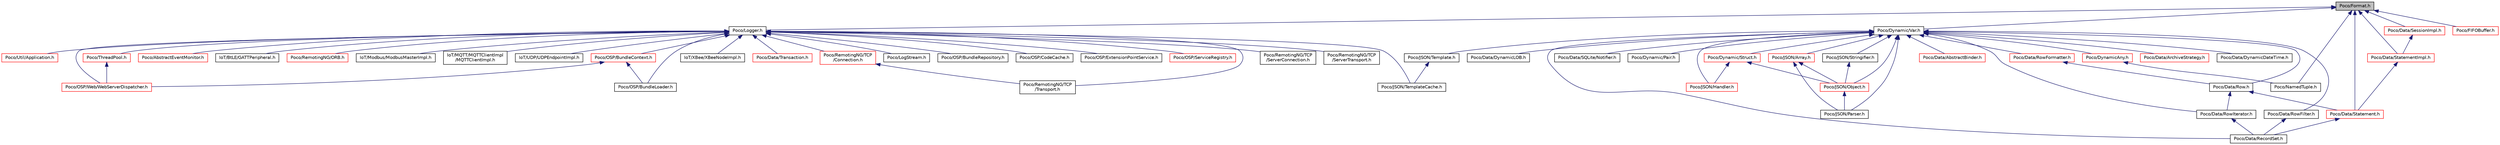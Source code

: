 digraph "Poco/Format.h"
{
 // LATEX_PDF_SIZE
  edge [fontname="Helvetica",fontsize="10",labelfontname="Helvetica",labelfontsize="10"];
  node [fontname="Helvetica",fontsize="10",shape=record];
  Node1 [label="Poco/Format.h",height=0.2,width=0.4,color="black", fillcolor="grey75", style="filled", fontcolor="black",tooltip=" "];
  Node1 -> Node2 [dir="back",color="midnightblue",fontsize="10",style="solid",fontname="Helvetica"];
  Node2 [label="Poco/Logger.h",height=0.2,width=0.4,color="black", fillcolor="white", style="filled",URL="$Logger_8h.html",tooltip=" "];
  Node2 -> Node3 [dir="back",color="midnightblue",fontsize="10",style="solid",fontname="Helvetica"];
  Node3 [label="Poco/ThreadPool.h",height=0.2,width=0.4,color="red", fillcolor="white", style="filled",URL="$ThreadPool_8h.html",tooltip=" "];
  Node3 -> Node255 [dir="back",color="midnightblue",fontsize="10",style="solid",fontname="Helvetica"];
  Node255 [label="Poco/OSP/Web/WebServerDispatcher.h",height=0.2,width=0.4,color="red", fillcolor="white", style="filled",URL="$WebServerDispatcher_8h.html",tooltip=" "];
  Node2 -> Node6 [dir="back",color="midnightblue",fontsize="10",style="solid",fontname="Helvetica"];
  Node6 [label="Poco/AbstractEventMonitor.h",height=0.2,width=0.4,color="red", fillcolor="white", style="filled",URL="$AbstractEventMonitor_8h.html",tooltip=" "];
  Node2 -> Node13 [dir="back",color="midnightblue",fontsize="10",style="solid",fontname="Helvetica"];
  Node13 [label="IoT/BtLE/GATTPeripheral.h",height=0.2,width=0.4,color="black", fillcolor="white", style="filled",URL="$GATTPeripheral_8h.html",tooltip=" "];
  Node2 -> Node32 [dir="back",color="midnightblue",fontsize="10",style="solid",fontname="Helvetica"];
  Node32 [label="Poco/RemotingNG/ORB.h",height=0.2,width=0.4,color="red", fillcolor="white", style="filled",URL="$ORB_8h.html",tooltip=" "];
  Node2 -> Node147 [dir="back",color="midnightblue",fontsize="10",style="solid",fontname="Helvetica"];
  Node147 [label="IoT/Modbus/ModbusMasterImpl.h",height=0.2,width=0.4,color="black", fillcolor="white", style="filled",URL="$ModbusMasterImpl_8h.html",tooltip=" "];
  Node2 -> Node216 [dir="back",color="midnightblue",fontsize="10",style="solid",fontname="Helvetica"];
  Node216 [label="IoT/MQTT/MQTTClientImpl\l/MQTTClientImpl.h",height=0.2,width=0.4,color="black", fillcolor="white", style="filled",URL="$MQTTClientImpl_8h.html",tooltip=" "];
  Node2 -> Node243 [dir="back",color="midnightblue",fontsize="10",style="solid",fontname="Helvetica"];
  Node243 [label="IoT/UDP/UDPEndpointImpl.h",height=0.2,width=0.4,color="black", fillcolor="white", style="filled",URL="$UDPEndpointImpl_8h.html",tooltip=" "];
  Node2 -> Node249 [dir="back",color="midnightblue",fontsize="10",style="solid",fontname="Helvetica"];
  Node249 [label="Poco/OSP/BundleContext.h",height=0.2,width=0.4,color="red", fillcolor="white", style="filled",URL="$BundleContext_8h.html",tooltip=" "];
  Node249 -> Node252 [dir="back",color="midnightblue",fontsize="10",style="solid",fontname="Helvetica"];
  Node252 [label="Poco/OSP/BundleLoader.h",height=0.2,width=0.4,color="black", fillcolor="white", style="filled",URL="$BundleLoader_8h.html",tooltip=" "];
  Node249 -> Node255 [dir="back",color="midnightblue",fontsize="10",style="solid",fontname="Helvetica"];
  Node2 -> Node321 [dir="back",color="midnightblue",fontsize="10",style="solid",fontname="Helvetica"];
  Node321 [label="IoT/XBee/XBeeNodeImpl.h",height=0.2,width=0.4,color="black", fillcolor="white", style="filled",URL="$XBeeNodeImpl_8h.html",tooltip=" "];
  Node2 -> Node400 [dir="back",color="midnightblue",fontsize="10",style="solid",fontname="Helvetica"];
  Node400 [label="Poco/Data/Transaction.h",height=0.2,width=0.4,color="red", fillcolor="white", style="filled",URL="$Transaction_8h.html",tooltip=" "];
  Node2 -> Node413 [dir="back",color="midnightblue",fontsize="10",style="solid",fontname="Helvetica"];
  Node413 [label="Poco/JSON/TemplateCache.h",height=0.2,width=0.4,color="black", fillcolor="white", style="filled",URL="$TemplateCache_8h.html",tooltip=" "];
  Node2 -> Node414 [dir="back",color="midnightblue",fontsize="10",style="solid",fontname="Helvetica"];
  Node414 [label="Poco/LogStream.h",height=0.2,width=0.4,color="black", fillcolor="white", style="filled",URL="$LogStream_8h.html",tooltip=" "];
  Node2 -> Node252 [dir="back",color="midnightblue",fontsize="10",style="solid",fontname="Helvetica"];
  Node2 -> Node264 [dir="back",color="midnightblue",fontsize="10",style="solid",fontname="Helvetica"];
  Node264 [label="Poco/OSP/BundleRepository.h",height=0.2,width=0.4,color="black", fillcolor="white", style="filled",URL="$BundleRepository_8h.html",tooltip=" "];
  Node2 -> Node415 [dir="back",color="midnightblue",fontsize="10",style="solid",fontname="Helvetica"];
  Node415 [label="Poco/OSP/CodeCache.h",height=0.2,width=0.4,color="black", fillcolor="white", style="filled",URL="$CodeCache_8h.html",tooltip=" "];
  Node2 -> Node269 [dir="back",color="midnightblue",fontsize="10",style="solid",fontname="Helvetica"];
  Node269 [label="Poco/OSP/ExtensionPointService.h",height=0.2,width=0.4,color="black", fillcolor="white", style="filled",URL="$ExtensionPointService_8h.html",tooltip=" "];
  Node2 -> Node379 [dir="back",color="midnightblue",fontsize="10",style="solid",fontname="Helvetica"];
  Node379 [label="Poco/OSP/ServiceRegistry.h",height=0.2,width=0.4,color="red", fillcolor="white", style="filled",URL="$ServiceRegistry_8h.html",tooltip=" "];
  Node2 -> Node255 [dir="back",color="midnightblue",fontsize="10",style="solid",fontname="Helvetica"];
  Node2 -> Node367 [dir="back",color="midnightblue",fontsize="10",style="solid",fontname="Helvetica"];
  Node367 [label="Poco/RemotingNG/TCP\l/Connection.h",height=0.2,width=0.4,color="red", fillcolor="white", style="filled",URL="$Connection_8h.html",tooltip=" "];
  Node367 -> Node372 [dir="back",color="midnightblue",fontsize="10",style="solid",fontname="Helvetica"];
  Node372 [label="Poco/RemotingNG/TCP\l/Transport.h",height=0.2,width=0.4,color="black", fillcolor="white", style="filled",URL="$TCP_2Transport_8h.html",tooltip=" "];
  Node2 -> Node352 [dir="back",color="midnightblue",fontsize="10",style="solid",fontname="Helvetica"];
  Node352 [label="Poco/RemotingNG/TCP\l/ServerConnection.h",height=0.2,width=0.4,color="black", fillcolor="white", style="filled",URL="$ServerConnection_8h.html",tooltip=" "];
  Node2 -> Node371 [dir="back",color="midnightblue",fontsize="10",style="solid",fontname="Helvetica"];
  Node371 [label="Poco/RemotingNG/TCP\l/ServerTransport.h",height=0.2,width=0.4,color="black", fillcolor="white", style="filled",URL="$TCP_2ServerTransport_8h.html",tooltip=" "];
  Node2 -> Node372 [dir="back",color="midnightblue",fontsize="10",style="solid",fontname="Helvetica"];
  Node2 -> Node279 [dir="back",color="midnightblue",fontsize="10",style="solid",fontname="Helvetica"];
  Node279 [label="Poco/Util/Application.h",height=0.2,width=0.4,color="red", fillcolor="white", style="filled",URL="$Application_8h.html",tooltip=" "];
  Node1 -> Node416 [dir="back",color="midnightblue",fontsize="10",style="solid",fontname="Helvetica"];
  Node416 [label="Poco/Dynamic/Var.h",height=0.2,width=0.4,color="black", fillcolor="white", style="filled",URL="$Var_8h.html",tooltip=" "];
  Node416 -> Node417 [dir="back",color="midnightblue",fontsize="10",style="solid",fontname="Helvetica"];
  Node417 [label="Poco/Data/AbstractBinder.h",height=0.2,width=0.4,color="red", fillcolor="white", style="filled",URL="$AbstractBinder_8h.html",tooltip=" "];
  Node416 -> Node428 [dir="back",color="midnightblue",fontsize="10",style="solid",fontname="Helvetica"];
  Node428 [label="Poco/Data/RowFormatter.h",height=0.2,width=0.4,color="red", fillcolor="white", style="filled",URL="$RowFormatter_8h.html",tooltip=" "];
  Node428 -> Node429 [dir="back",color="midnightblue",fontsize="10",style="solid",fontname="Helvetica"];
  Node429 [label="Poco/Data/Row.h",height=0.2,width=0.4,color="black", fillcolor="white", style="filled",URL="$Row_8h.html",tooltip=" "];
  Node429 -> Node396 [dir="back",color="midnightblue",fontsize="10",style="solid",fontname="Helvetica"];
  Node396 [label="Poco/Data/Statement.h",height=0.2,width=0.4,color="red", fillcolor="white", style="filled",URL="$Statement_8h.html",tooltip=" "];
  Node396 -> Node402 [dir="back",color="midnightblue",fontsize="10",style="solid",fontname="Helvetica"];
  Node402 [label="Poco/Data/RecordSet.h",height=0.2,width=0.4,color="black", fillcolor="white", style="filled",URL="$RecordSet_8h.html",tooltip=" "];
  Node429 -> Node430 [dir="back",color="midnightblue",fontsize="10",style="solid",fontname="Helvetica"];
  Node430 [label="Poco/Data/RowIterator.h",height=0.2,width=0.4,color="black", fillcolor="white", style="filled",URL="$RowIterator_8h.html",tooltip=" "];
  Node430 -> Node402 [dir="back",color="midnightblue",fontsize="10",style="solid",fontname="Helvetica"];
  Node416 -> Node429 [dir="back",color="midnightblue",fontsize="10",style="solid",fontname="Helvetica"];
  Node416 -> Node398 [dir="back",color="midnightblue",fontsize="10",style="solid",fontname="Helvetica"];
  Node398 [label="Poco/Data/ArchiveStrategy.h",height=0.2,width=0.4,color="red", fillcolor="white", style="filled",URL="$Data_2ArchiveStrategy_8h.html",tooltip=" "];
  Node416 -> Node432 [dir="back",color="midnightblue",fontsize="10",style="solid",fontname="Helvetica"];
  Node432 [label="Poco/Data/DynamicDateTime.h",height=0.2,width=0.4,color="black", fillcolor="white", style="filled",URL="$DynamicDateTime_8h.html",tooltip=" "];
  Node416 -> Node433 [dir="back",color="midnightblue",fontsize="10",style="solid",fontname="Helvetica"];
  Node433 [label="Poco/Data/DynamicLOB.h",height=0.2,width=0.4,color="black", fillcolor="white", style="filled",URL="$DynamicLOB_8h.html",tooltip=" "];
  Node416 -> Node430 [dir="back",color="midnightblue",fontsize="10",style="solid",fontname="Helvetica"];
  Node416 -> Node434 [dir="back",color="midnightblue",fontsize="10",style="solid",fontname="Helvetica"];
  Node434 [label="Poco/Data/RowFilter.h",height=0.2,width=0.4,color="black", fillcolor="white", style="filled",URL="$RowFilter_8h.html",tooltip=" "];
  Node434 -> Node402 [dir="back",color="midnightblue",fontsize="10",style="solid",fontname="Helvetica"];
  Node416 -> Node402 [dir="back",color="midnightblue",fontsize="10",style="solid",fontname="Helvetica"];
  Node416 -> Node435 [dir="back",color="midnightblue",fontsize="10",style="solid",fontname="Helvetica"];
  Node435 [label="Poco/DynamicAny.h",height=0.2,width=0.4,color="red", fillcolor="white", style="filled",URL="$DynamicAny_8h.html",tooltip=" "];
  Node435 -> Node436 [dir="back",color="midnightblue",fontsize="10",style="solid",fontname="Helvetica"];
  Node436 [label="Poco/NamedTuple.h",height=0.2,width=0.4,color="black", fillcolor="white", style="filled",URL="$NamedTuple_8h.html",tooltip=" "];
  Node416 -> Node328 [dir="back",color="midnightblue",fontsize="10",style="solid",fontname="Helvetica"];
  Node328 [label="Poco/Data/SQLite/Notifier.h",height=0.2,width=0.4,color="black", fillcolor="white", style="filled",URL="$Notifier_8h.html",tooltip=" "];
  Node416 -> Node437 [dir="back",color="midnightblue",fontsize="10",style="solid",fontname="Helvetica"];
  Node437 [label="Poco/Dynamic/Pair.h",height=0.2,width=0.4,color="black", fillcolor="white", style="filled",URL="$Pair_8h.html",tooltip=" "];
  Node416 -> Node438 [dir="back",color="midnightblue",fontsize="10",style="solid",fontname="Helvetica"];
  Node438 [label="Poco/Dynamic/Struct.h",height=0.2,width=0.4,color="red", fillcolor="white", style="filled",URL="$Dynamic_2Struct_8h.html",tooltip=" "];
  Node438 -> Node440 [dir="back",color="midnightblue",fontsize="10",style="solid",fontname="Helvetica"];
  Node440 [label="Poco/JSON/Handler.h",height=0.2,width=0.4,color="red", fillcolor="white", style="filled",URL="$Handler_8h.html",tooltip=" "];
  Node438 -> Node444 [dir="back",color="midnightblue",fontsize="10",style="solid",fontname="Helvetica"];
  Node444 [label="Poco/JSON/Object.h",height=0.2,width=0.4,color="red", fillcolor="white", style="filled",URL="$Object_8h.html",tooltip=" "];
  Node444 -> Node442 [dir="back",color="midnightblue",fontsize="10",style="solid",fontname="Helvetica"];
  Node442 [label="Poco/JSON/Parser.h",height=0.2,width=0.4,color="black", fillcolor="white", style="filled",URL="$JSON_2Parser_8h.html",tooltip=" "];
  Node416 -> Node446 [dir="back",color="midnightblue",fontsize="10",style="solid",fontname="Helvetica"];
  Node446 [label="Poco/JSON/Array.h",height=0.2,width=0.4,color="red", fillcolor="white", style="filled",URL="$JSON_2Array_8h.html",tooltip=" "];
  Node446 -> Node444 [dir="back",color="midnightblue",fontsize="10",style="solid",fontname="Helvetica"];
  Node446 -> Node442 [dir="back",color="midnightblue",fontsize="10",style="solid",fontname="Helvetica"];
  Node416 -> Node440 [dir="back",color="midnightblue",fontsize="10",style="solid",fontname="Helvetica"];
  Node416 -> Node447 [dir="back",color="midnightblue",fontsize="10",style="solid",fontname="Helvetica"];
  Node447 [label="Poco/JSON/Stringifier.h",height=0.2,width=0.4,color="black", fillcolor="white", style="filled",URL="$Stringifier_8h.html",tooltip=" "];
  Node447 -> Node444 [dir="back",color="midnightblue",fontsize="10",style="solid",fontname="Helvetica"];
  Node416 -> Node444 [dir="back",color="midnightblue",fontsize="10",style="solid",fontname="Helvetica"];
  Node416 -> Node442 [dir="back",color="midnightblue",fontsize="10",style="solid",fontname="Helvetica"];
  Node416 -> Node448 [dir="back",color="midnightblue",fontsize="10",style="solid",fontname="Helvetica"];
  Node448 [label="Poco/JSON/Template.h",height=0.2,width=0.4,color="black", fillcolor="white", style="filled",URL="$Template_8h.html",tooltip=" "];
  Node448 -> Node413 [dir="back",color="midnightblue",fontsize="10",style="solid",fontname="Helvetica"];
  Node1 -> Node449 [dir="back",color="midnightblue",fontsize="10",style="solid",fontname="Helvetica"];
  Node449 [label="Poco/Data/SessionImpl.h",height=0.2,width=0.4,color="red", fillcolor="white", style="filled",URL="$SessionImpl_8h.html",tooltip=" "];
  Node449 -> Node419 [dir="back",color="midnightblue",fontsize="10",style="solid",fontname="Helvetica"];
  Node419 [label="Poco/Data/StatementImpl.h",height=0.2,width=0.4,color="red", fillcolor="white", style="filled",URL="$StatementImpl_8h.html",tooltip=" "];
  Node419 -> Node396 [dir="back",color="midnightblue",fontsize="10",style="solid",fontname="Helvetica"];
  Node1 -> Node419 [dir="back",color="midnightblue",fontsize="10",style="solid",fontname="Helvetica"];
  Node1 -> Node396 [dir="back",color="midnightblue",fontsize="10",style="solid",fontname="Helvetica"];
  Node1 -> Node331 [dir="back",color="midnightblue",fontsize="10",style="solid",fontname="Helvetica"];
  Node331 [label="Poco/FIFOBuffer.h",height=0.2,width=0.4,color="red", fillcolor="white", style="filled",URL="$FIFOBuffer_8h.html",tooltip=" "];
  Node1 -> Node436 [dir="back",color="midnightblue",fontsize="10",style="solid",fontname="Helvetica"];
}
